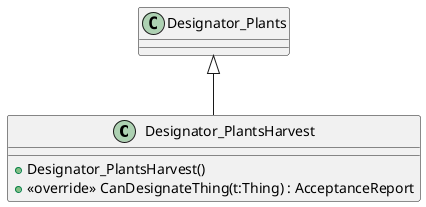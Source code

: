 @startuml
class Designator_PlantsHarvest {
    + Designator_PlantsHarvest()
    + <<override>> CanDesignateThing(t:Thing) : AcceptanceReport
}
Designator_Plants <|-- Designator_PlantsHarvest
@enduml
